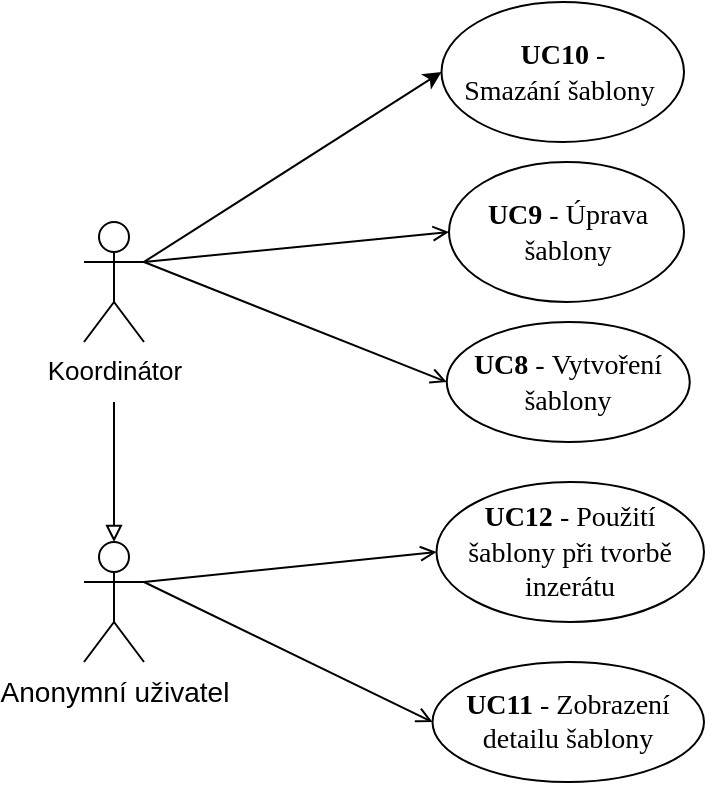 <mxfile version="20.7.4" type="device"><diagram id="JkZsmNrZyV-92f99cQ_1" name="Page-1"><mxGraphModel dx="1418" dy="828" grid="1" gridSize="10" guides="1" tooltips="1" connect="1" arrows="1" fold="1" page="1" pageScale="1" pageWidth="827" pageHeight="1169" math="0" shadow="0"><root><mxCell id="0"/><mxCell id="1" parent="0"/><mxCell id="qtBJiTT3AmvQE1Krtbr1-2" value="&lt;font style=&quot;font-size: 14px;&quot;&gt;Anonymní uživatel&lt;/font&gt;" style="shape=umlActor;verticalLabelPosition=bottom;verticalAlign=top;html=1;outlineConnect=0;" parent="1" vertex="1"><mxGeometry x="110" y="270" width="30" height="60" as="geometry"/></mxCell><mxCell id="7XVvorD3NYkGVHV2Zw1H-5" style="rounded=0;orthogonalLoop=1;jettySize=auto;html=1;entryX=0;entryY=0.5;entryDx=0;entryDy=0;endArrow=open;endFill=0;" parent="1" target="7XVvorD3NYkGVHV2Zw1H-3" edge="1"><mxGeometry relative="1" as="geometry"><mxPoint x="140" y="290" as="sourcePoint"/></mxGeometry></mxCell><mxCell id="7XVvorD3NYkGVHV2Zw1H-8" style="edgeStyle=none;rounded=0;orthogonalLoop=1;jettySize=auto;html=1;entryX=0;entryY=0.5;entryDx=0;entryDy=0;endArrow=open;endFill=0;" parent="1" target="7XVvorD3NYkGVHV2Zw1H-6" edge="1"><mxGeometry relative="1" as="geometry"><mxPoint x="140" y="290" as="sourcePoint"/></mxGeometry></mxCell><mxCell id="7XVvorD3NYkGVHV2Zw1H-17" style="edgeStyle=none;rounded=0;orthogonalLoop=1;jettySize=auto;html=1;exitX=1;exitY=0.333;exitDx=0;exitDy=0;exitPerimeter=0;entryX=0;entryY=0.5;entryDx=0;entryDy=0;endArrow=open;endFill=0;" parent="1" source="qtBJiTT3AmvQE1Krtbr1-6" target="7XVvorD3NYkGVHV2Zw1H-12" edge="1"><mxGeometry relative="1" as="geometry"/></mxCell><mxCell id="7XVvorD3NYkGVHV2Zw1H-18" style="edgeStyle=none;rounded=0;orthogonalLoop=1;jettySize=auto;html=1;exitX=1;exitY=0.333;exitDx=0;exitDy=0;exitPerimeter=0;entryX=0;entryY=0.5;entryDx=0;entryDy=0;endArrow=open;endFill=0;" parent="1" source="qtBJiTT3AmvQE1Krtbr1-6" target="7XVvorD3NYkGVHV2Zw1H-14" edge="1"><mxGeometry relative="1" as="geometry"/></mxCell><mxCell id="pwMEj_A59L6zENElOb9E-3" style="rounded=0;orthogonalLoop=1;jettySize=auto;html=1;exitX=1;exitY=0.333;exitDx=0;exitDy=0;exitPerimeter=0;entryX=0;entryY=0.5;entryDx=0;entryDy=0;" parent="1" source="qtBJiTT3AmvQE1Krtbr1-6" target="pwMEj_A59L6zENElOb9E-2" edge="1"><mxGeometry relative="1" as="geometry"/></mxCell><mxCell id="qtBJiTT3AmvQE1Krtbr1-6" value="&lt;font style=&quot;font-size: 13px;&quot;&gt;Koordinátor&lt;/font&gt;" style="shape=umlActor;verticalLabelPosition=bottom;verticalAlign=top;html=1;outlineConnect=0;" parent="1" vertex="1"><mxGeometry x="110" y="110" width="30" height="60" as="geometry"/></mxCell><mxCell id="qtBJiTT3AmvQE1Krtbr1-28" style="edgeStyle=none;rounded=0;orthogonalLoop=1;jettySize=auto;html=1;endArrow=block;endFill=0;entryX=0.5;entryY=0;entryDx=0;entryDy=0;entryPerimeter=0;" parent="1" edge="1"><mxGeometry relative="1" as="geometry"><mxPoint x="125" y="270" as="targetPoint"/><mxPoint x="125" y="200" as="sourcePoint"/></mxGeometry></mxCell><mxCell id="7XVvorD3NYkGVHV2Zw1H-3" value="&lt;span dir=&quot;ltr&quot; role=&quot;presentation&quot; style=&quot;left: 182.806px; top: 505.496px; font-size: 14px; font-family: serif; transform: scaleX(1.244);&quot;&gt;&lt;b&gt;UC11&amp;nbsp;&lt;/b&gt;- Zobrazení detailu šablony&lt;/span&gt;" style="ellipse;whiteSpace=wrap;html=1;" parent="1" vertex="1"><mxGeometry x="284.25" y="330" width="135.75" height="60" as="geometry"/></mxCell><mxCell id="7XVvorD3NYkGVHV2Zw1H-6" value="&lt;font style=&quot;font-size: 14px;&quot;&gt;&lt;span dir=&quot;ltr&quot; role=&quot;presentation&quot; style=&quot;left: 182.806px; top: 505.496px; font-family: serif; transform: scaleX(1.244);&quot;&gt;&lt;b style=&quot;&quot;&gt;UC12&amp;nbsp;&lt;/b&gt;-&amp;nbsp;&lt;/span&gt;&lt;span dir=&quot;ltr&quot; role=&quot;presentation&quot; style=&quot;left: 182.806px; top: 568.4px; font-family: serif; transform: scaleX(1.243);&quot;&gt;Použití šablony při tvorbě inzerátu&lt;/span&gt;&lt;/font&gt;" style="ellipse;whiteSpace=wrap;html=1;" parent="1" vertex="1"><mxGeometry x="286.25" y="240" width="133.75" height="70" as="geometry"/></mxCell><mxCell id="7XVvorD3NYkGVHV2Zw1H-12" value="&lt;font style=&quot;font-size: 14px;&quot;&gt;&lt;span dir=&quot;ltr&quot; role=&quot;presentation&quot; style=&quot;left: 182.806px; top: 505.496px; font-family: serif; transform: scaleX(1.244);&quot;&gt;&lt;b style=&quot;&quot;&gt;UC8&amp;nbsp;&lt;/b&gt;-&amp;nbsp;&lt;/span&gt;&lt;span dir=&quot;ltr&quot; role=&quot;presentation&quot; style=&quot;left: 182.806px; top: 798.806px; font-family: serif; transform: scaleX(1.246);&quot;&gt;Vytvoření šablony&lt;/span&gt;&lt;/font&gt;" style="ellipse;whiteSpace=wrap;html=1;" parent="1" vertex="1"><mxGeometry x="291.38" y="160" width="121.5" height="60" as="geometry"/></mxCell><mxCell id="7XVvorD3NYkGVHV2Zw1H-14" value="&lt;font style=&quot;font-size: 14px;&quot;&gt;&lt;span dir=&quot;ltr&quot; role=&quot;presentation&quot; style=&quot;left: 182.806px; top: 505.496px; font-family: serif; transform: scaleX(1.244);&quot;&gt;&lt;b style=&quot;&quot;&gt;UC9&amp;nbsp;&lt;/b&gt;-&amp;nbsp;&lt;/span&gt;&lt;span dir=&quot;ltr&quot; role=&quot;presentation&quot; style=&quot;left: 182.806px; top: 798.806px; font-family: serif; transform: scaleX(1.246);&quot;&gt;Úprava šablony&lt;/span&gt;&lt;/font&gt;" style="ellipse;whiteSpace=wrap;html=1;" parent="1" vertex="1"><mxGeometry x="292.5" y="80" width="117.5" height="70" as="geometry"/></mxCell><mxCell id="pwMEj_A59L6zENElOb9E-2" value="&lt;font style=&quot;font-size: 14px;&quot;&gt;&lt;span style=&quot;border-color: var(--border-color); left: 182.806px; top: 505.496px; font-family: serif; transform: scaleX(1.244);&quot; dir=&quot;ltr&quot; role=&quot;presentation&quot;&gt;&lt;b style=&quot;border-color: var(--border-color);&quot;&gt;UC10&amp;nbsp;&lt;/b&gt;- Smazání&amp;nbsp;&lt;/span&gt;&lt;span style=&quot;border-color: var(--border-color); left: 182.806px; top: 798.806px; font-family: serif; transform: scaleX(1.246);&quot; dir=&quot;ltr&quot; role=&quot;presentation&quot;&gt;šablony&amp;nbsp;&lt;/span&gt;&lt;/font&gt;" style="ellipse;whiteSpace=wrap;html=1;" parent="1" vertex="1"><mxGeometry x="288.75" width="121.25" height="70" as="geometry"/></mxCell></root></mxGraphModel></diagram></mxfile>